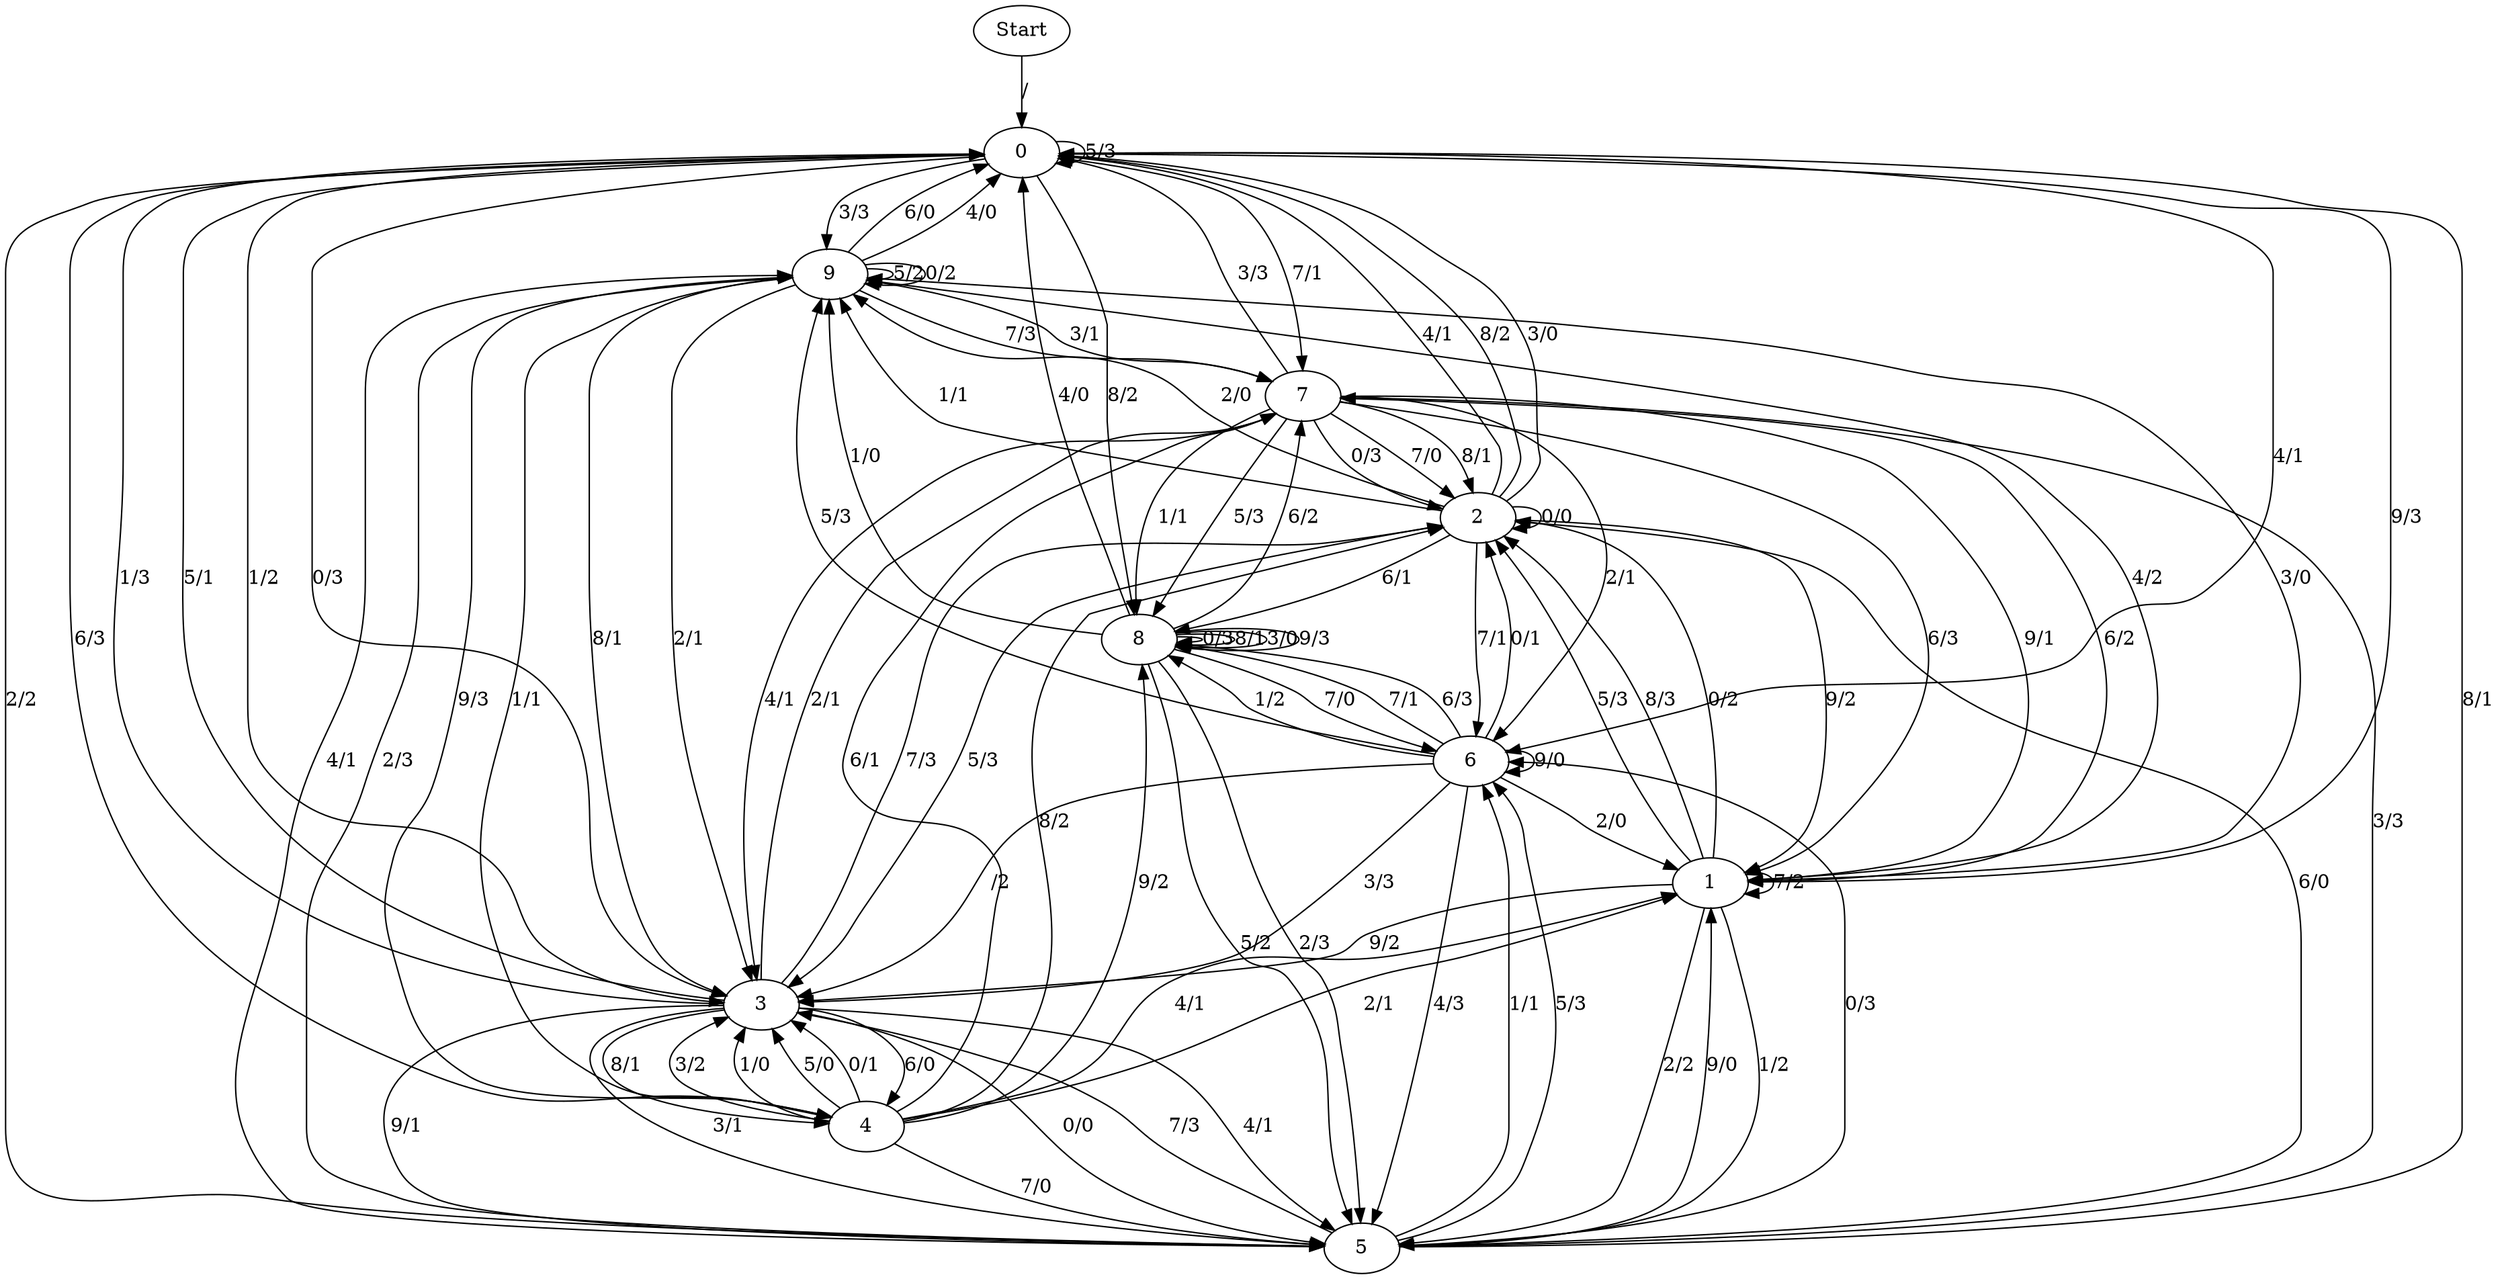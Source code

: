 digraph {
	Start -> 0 [label="/"]
	0 -> 9 [label="3/3"]
	0 -> 4 [label="6/3"]
	0 -> 5 [label="2/2"]
	0 -> 3 [label="1/2"]
	0 -> 1 [label="9/3"]
	0 -> 6 [label="4/1"]
	0 -> 0 [label="5/3"]
	0 -> 7 [label="7/1"]
	0 -> 8 [label="8/2"]
	0 -> 3 [label="0/3"]
	9 -> 0 [label="6/0"]
	9 -> 3 [label="8/1"]
	9 -> 7 [label="7/3"]
	9 -> 4 [label="9/3"]
	9 -> 3 [label="2/1"]
	9 -> 7 [label="3/1"]
	9 -> 4 [label="1/1"]
	9 -> 9 [label="5/2"]
	9 -> 0 [label="4/0"]
	9 -> 9 [label="0/2"]
	3 -> 0 [label="1/3"]
	3 -> 5 [label="4/1"]
	3 -> 5 [label="9/1"]
	3 -> 5 [label="0/0"]
	3 -> 0 [label="5/1"]
	3 -> 5 [label="3/1"]
	3 -> 2 [label="7/3"]
	3 -> 4 [label="6/0"]
	3 -> 7 [label="2/1"]
	3 -> 4 [label="8/1"]
	2 -> 9 [label="1/1"]
	2 -> 9 [label="2/0"]
	2 -> 0 [label="4/1"]
	2 -> 0 [label="8/2"]
	2 -> 8 [label="6/1"]
	2 -> 2 [label="0/0"]
	2 -> 0 [label="3/0"]
	2 -> 3 [label="5/3"]
	2 -> 6 [label="7/1"]
	2 -> 1 [label="9/2"]
	8 -> 8 [label="0/3"]
	8 -> 7 [label="6/2"]
	8 -> 6 [label="7/0"]
	8 -> 9 [label="1/0"]
	8 -> 0 [label="4/0"]
	8 -> 5 [label="5/2"]
	8 -> 8 [label="8/1"]
	8 -> 8 [label="3/0"]
	8 -> 8 [label="9/3"]
	8 -> 5 [label="2/3"]
	5 -> 6 [label="1/1"]
	5 -> 6 [label="5/3"]
	5 -> 9 [label="4/1"]
	5 -> 6 [label="0/3"]
	5 -> 0 [label="8/1"]
	5 -> 3 [label="7/3"]
	5 -> 7 [label="3/3"]
	5 -> 9 [label="2/3"]
	5 -> 1 [label="9/0"]
	5 -> 2 [label="6/0"]
	6 -> 1 [label="2/0"]
	6 -> 8 [label="7/1"]
	6 -> 2 [label="0/1"]
	6 -> 9 [label="5/3"]
	6 -> 8 [label="6/3"]
	6 -> 8 [label="1/2"]
	6 -> 3 [label="/2"]
	6 -> 5 [label="4/3"]
	6 -> 6 [label="9/0"]
	6 -> 3 [label="3/3"]
	1 -> 2 [label="5/3"]
	1 -> 1 [label="7/2"]
	1 -> 9 [label="3/0"]
	1 -> 3 [label="9/2"]
	1 -> 5 [label="2/2"]
	1 -> 2 [label="8/3"]
	1 -> 2 [label="0/2"]
	1 -> 5 [label="1/2"]
	1 -> 9 [label="4/2"]
	1 -> 7 [label="6/2"]
	7 -> 2 [label="0/3"]
	7 -> 1 [label="9/1"]
	7 -> 8 [label="1/1"]
	7 -> 3 [label="4/1"]
	7 -> 1 [label="6/3"]
	7 -> 6 [label="2/1"]
	7 -> 8 [label="5/3"]
	7 -> 2 [label="7/0"]
	7 -> 0 [label="3/3"]
	7 -> 2 [label="8/1"]
	4 -> 8 [label="9/2"]
	4 -> 2 [label="8/2"]
	4 -> 3 [label="3/2"]
	4 -> 3 [label="1/0"]
	4 -> 1 [label="4/1"]
	4 -> 3 [label="5/0"]
	4 -> 5 [label="7/0"]
	4 -> 3 [label="0/1"]
	4 -> 1 [label="2/1"]
	4 -> 7 [label="6/1"]
}